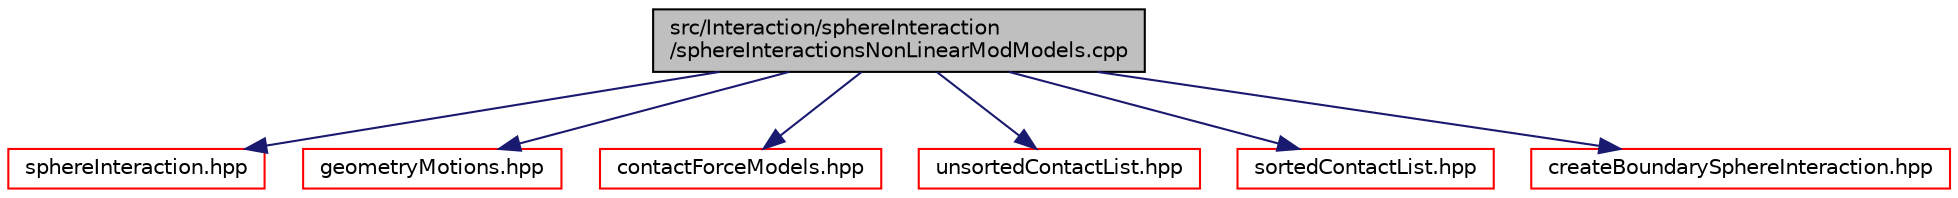 digraph "src/Interaction/sphereInteraction/sphereInteractionsNonLinearModModels.cpp"
{
 // LATEX_PDF_SIZE
  edge [fontname="Helvetica",fontsize="10",labelfontname="Helvetica",labelfontsize="10"];
  node [fontname="Helvetica",fontsize="10",shape=record];
  Node1 [label="src/Interaction/sphereInteraction\l/sphereInteractionsNonLinearModModels.cpp",height=0.2,width=0.4,color="black", fillcolor="grey75", style="filled", fontcolor="black",tooltip=" "];
  Node1 -> Node2 [color="midnightblue",fontsize="10",style="solid",fontname="Helvetica"];
  Node2 [label="sphereInteraction.hpp",height=0.2,width=0.4,color="red", fillcolor="white", style="filled",URL="$sphereInteraction_8hpp.html",tooltip=" "];
  Node1 -> Node192 [color="midnightblue",fontsize="10",style="solid",fontname="Helvetica"];
  Node192 [label="geometryMotions.hpp",height=0.2,width=0.4,color="red", fillcolor="white", style="filled",URL="$geometryMotions_8hpp.html",tooltip=" "];
  Node1 -> Node216 [color="midnightblue",fontsize="10",style="solid",fontname="Helvetica"];
  Node216 [label="contactForceModels.hpp",height=0.2,width=0.4,color="red", fillcolor="white", style="filled",URL="$contactForceModels_8hpp.html",tooltip=" "];
  Node1 -> Node223 [color="midnightblue",fontsize="10",style="solid",fontname="Helvetica"];
  Node223 [label="unsortedContactList.hpp",height=0.2,width=0.4,color="red", fillcolor="white", style="filled",URL="$unsortedContactList_8hpp.html",tooltip=" "];
  Node1 -> Node182 [color="midnightblue",fontsize="10",style="solid",fontname="Helvetica"];
  Node182 [label="sortedContactList.hpp",height=0.2,width=0.4,color="red", fillcolor="white", style="filled",URL="$sortedContactList_8hpp.html",tooltip=" "];
  Node1 -> Node224 [color="midnightblue",fontsize="10",style="solid",fontname="Helvetica"];
  Node224 [label="createBoundarySphereInteraction.hpp",height=0.2,width=0.4,color="red", fillcolor="white", style="filled",URL="$createBoundarySphereInteraction_8hpp.html",tooltip=" "];
}
